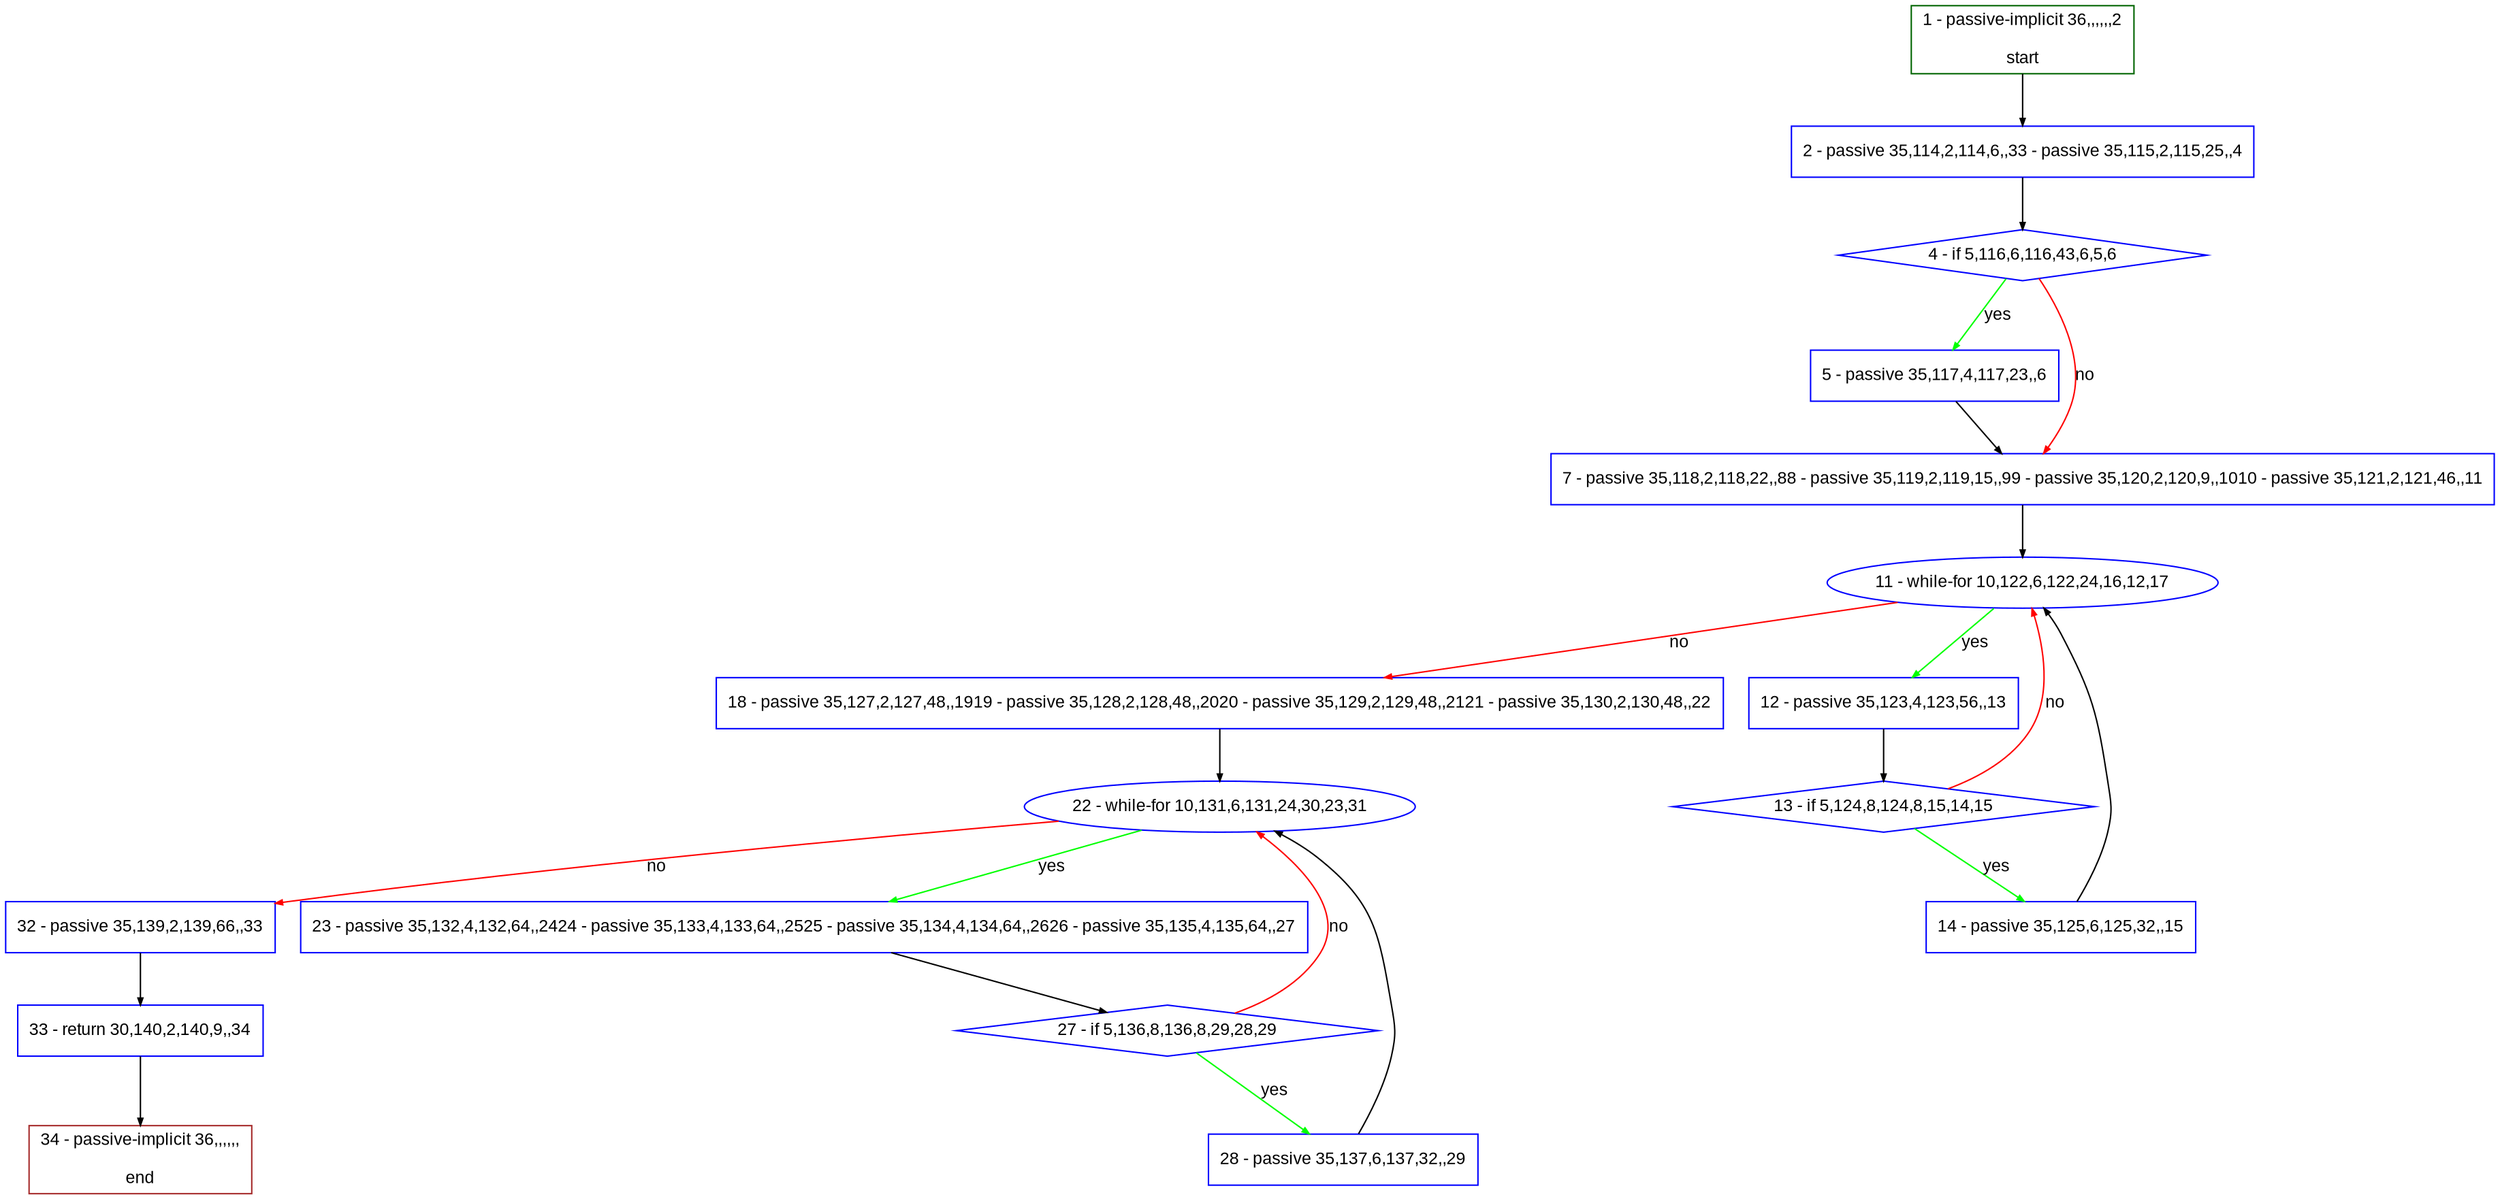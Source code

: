 digraph "" {
  graph [pack="true", label="", fontsize="12", packmode="clust", fontname="Arial", fillcolor="#FFFFCC", bgcolor="white", style="rounded,filled", compound="true"];
  node [node_initialized="no", label="", color="grey", fontsize="12", fillcolor="white", fontname="Arial", style="filled", shape="rectangle", compound="true", fixedsize="false"];
  edge [fontcolor="black", arrowhead="normal", arrowtail="none", arrowsize="0.5", ltail="", label="", color="black", fontsize="12", lhead="", fontname="Arial", dir="forward", compound="true"];
  __N1 [label="2 - passive 35,114,2,114,6,,33 - passive 35,115,2,115,25,,4", color="#0000ff", fillcolor="#ffffff", style="filled", shape="box"];
  __N2 [label="1 - passive-implicit 36,,,,,,2\n\nstart", color="#006400", fillcolor="#ffffff", style="filled", shape="box"];
  __N3 [label="4 - if 5,116,6,116,43,6,5,6", color="#0000ff", fillcolor="#ffffff", style="filled", shape="diamond"];
  __N4 [label="5 - passive 35,117,4,117,23,,6", color="#0000ff", fillcolor="#ffffff", style="filled", shape="box"];
  __N5 [label="7 - passive 35,118,2,118,22,,88 - passive 35,119,2,119,15,,99 - passive 35,120,2,120,9,,1010 - passive 35,121,2,121,46,,11", color="#0000ff", fillcolor="#ffffff", style="filled", shape="box"];
  __N6 [label="11 - while-for 10,122,6,122,24,16,12,17", color="#0000ff", fillcolor="#ffffff", style="filled", shape="oval"];
  __N7 [label="12 - passive 35,123,4,123,56,,13", color="#0000ff", fillcolor="#ffffff", style="filled", shape="box"];
  __N8 [label="18 - passive 35,127,2,127,48,,1919 - passive 35,128,2,128,48,,2020 - passive 35,129,2,129,48,,2121 - passive 35,130,2,130,48,,22", color="#0000ff", fillcolor="#ffffff", style="filled", shape="box"];
  __N9 [label="13 - if 5,124,8,124,8,15,14,15", color="#0000ff", fillcolor="#ffffff", style="filled", shape="diamond"];
  __N10 [label="14 - passive 35,125,6,125,32,,15", color="#0000ff", fillcolor="#ffffff", style="filled", shape="box"];
  __N11 [label="22 - while-for 10,131,6,131,24,30,23,31", color="#0000ff", fillcolor="#ffffff", style="filled", shape="oval"];
  __N12 [label="23 - passive 35,132,4,132,64,,2424 - passive 35,133,4,133,64,,2525 - passive 35,134,4,134,64,,2626 - passive 35,135,4,135,64,,27", color="#0000ff", fillcolor="#ffffff", style="filled", shape="box"];
  __N13 [label="32 - passive 35,139,2,139,66,,33", color="#0000ff", fillcolor="#ffffff", style="filled", shape="box"];
  __N14 [label="27 - if 5,136,8,136,8,29,28,29", color="#0000ff", fillcolor="#ffffff", style="filled", shape="diamond"];
  __N15 [label="28 - passive 35,137,6,137,32,,29", color="#0000ff", fillcolor="#ffffff", style="filled", shape="box"];
  __N16 [label="33 - return 30,140,2,140,9,,34", color="#0000ff", fillcolor="#ffffff", style="filled", shape="box"];
  __N17 [label="34 - passive-implicit 36,,,,,,\n\nend", color="#a52a2a", fillcolor="#ffffff", style="filled", shape="box"];
  __N2 -> __N1 [arrowhead="normal", arrowtail="none", color="#000000", label="", dir="forward"];
  __N1 -> __N3 [arrowhead="normal", arrowtail="none", color="#000000", label="", dir="forward"];
  __N3 -> __N4 [arrowhead="normal", arrowtail="none", color="#00ff00", label="yes", dir="forward"];
  __N3 -> __N5 [arrowhead="normal", arrowtail="none", color="#ff0000", label="no", dir="forward"];
  __N4 -> __N5 [arrowhead="normal", arrowtail="none", color="#000000", label="", dir="forward"];
  __N5 -> __N6 [arrowhead="normal", arrowtail="none", color="#000000", label="", dir="forward"];
  __N6 -> __N7 [arrowhead="normal", arrowtail="none", color="#00ff00", label="yes", dir="forward"];
  __N6 -> __N8 [arrowhead="normal", arrowtail="none", color="#ff0000", label="no", dir="forward"];
  __N7 -> __N9 [arrowhead="normal", arrowtail="none", color="#000000", label="", dir="forward"];
  __N9 -> __N6 [arrowhead="normal", arrowtail="none", color="#ff0000", label="no", dir="forward"];
  __N9 -> __N10 [arrowhead="normal", arrowtail="none", color="#00ff00", label="yes", dir="forward"];
  __N10 -> __N6 [arrowhead="normal", arrowtail="none", color="#000000", label="", dir="forward"];
  __N8 -> __N11 [arrowhead="normal", arrowtail="none", color="#000000", label="", dir="forward"];
  __N11 -> __N12 [arrowhead="normal", arrowtail="none", color="#00ff00", label="yes", dir="forward"];
  __N11 -> __N13 [arrowhead="normal", arrowtail="none", color="#ff0000", label="no", dir="forward"];
  __N12 -> __N14 [arrowhead="normal", arrowtail="none", color="#000000", label="", dir="forward"];
  __N14 -> __N11 [arrowhead="normal", arrowtail="none", color="#ff0000", label="no", dir="forward"];
  __N14 -> __N15 [arrowhead="normal", arrowtail="none", color="#00ff00", label="yes", dir="forward"];
  __N15 -> __N11 [arrowhead="normal", arrowtail="none", color="#000000", label="", dir="forward"];
  __N13 -> __N16 [arrowhead="normal", arrowtail="none", color="#000000", label="", dir="forward"];
  __N16 -> __N17 [arrowhead="normal", arrowtail="none", color="#000000", label="", dir="forward"];
}

